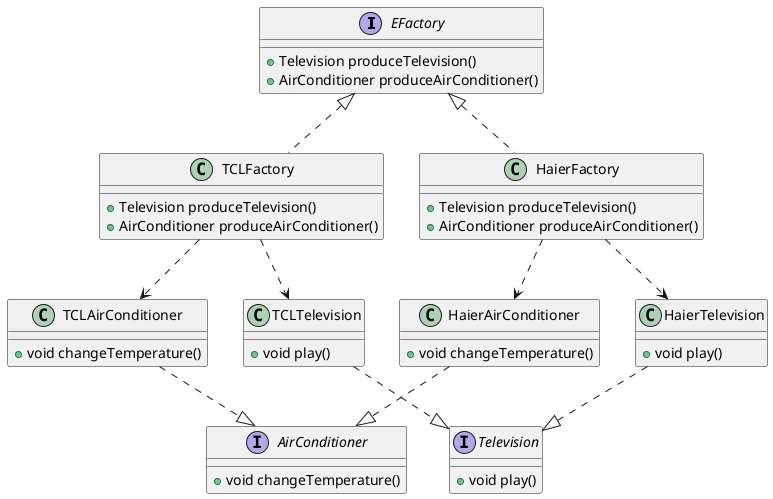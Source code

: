 @startuml 

skinparam DefaultFontName PingFangSC-Regular

interface EFactory{
    + Television produceTelevision()
    + AirConditioner produceAirConditioner()
}
class HaierFactory{
    + Television produceTelevision()
    + AirConditioner produceAirConditioner()
}
class TCLFactory{
    + Television produceTelevision()
    + AirConditioner produceAirConditioner()
}

interface Television{
    + void play()
}
class TCLTelevision{
    + void play()
}
class HaierTelevision{
    + void play()
}

interface AirConditioner{
    + void changeTemperature()
}
class HaierAirConditioner{
    + void changeTemperature()
}
class TCLAirConditioner{
    + void changeTemperature()
}

EFactory <|.. HaierFactory
EFactory <|.. TCLFactory
Television <|.up. HaierTelevision
Television <|.up. TCLTelevision
AirConditioner <|.up. HaierAirConditioner
AirConditioner <|.up. TCLAirConditioner

HaierFactory ..> HaierTelevision
HaierFactory ..> HaierAirConditioner
TCLFactory ..> TCLTelevision
TCLFactory ..> TCLAirConditioner

@enduml
